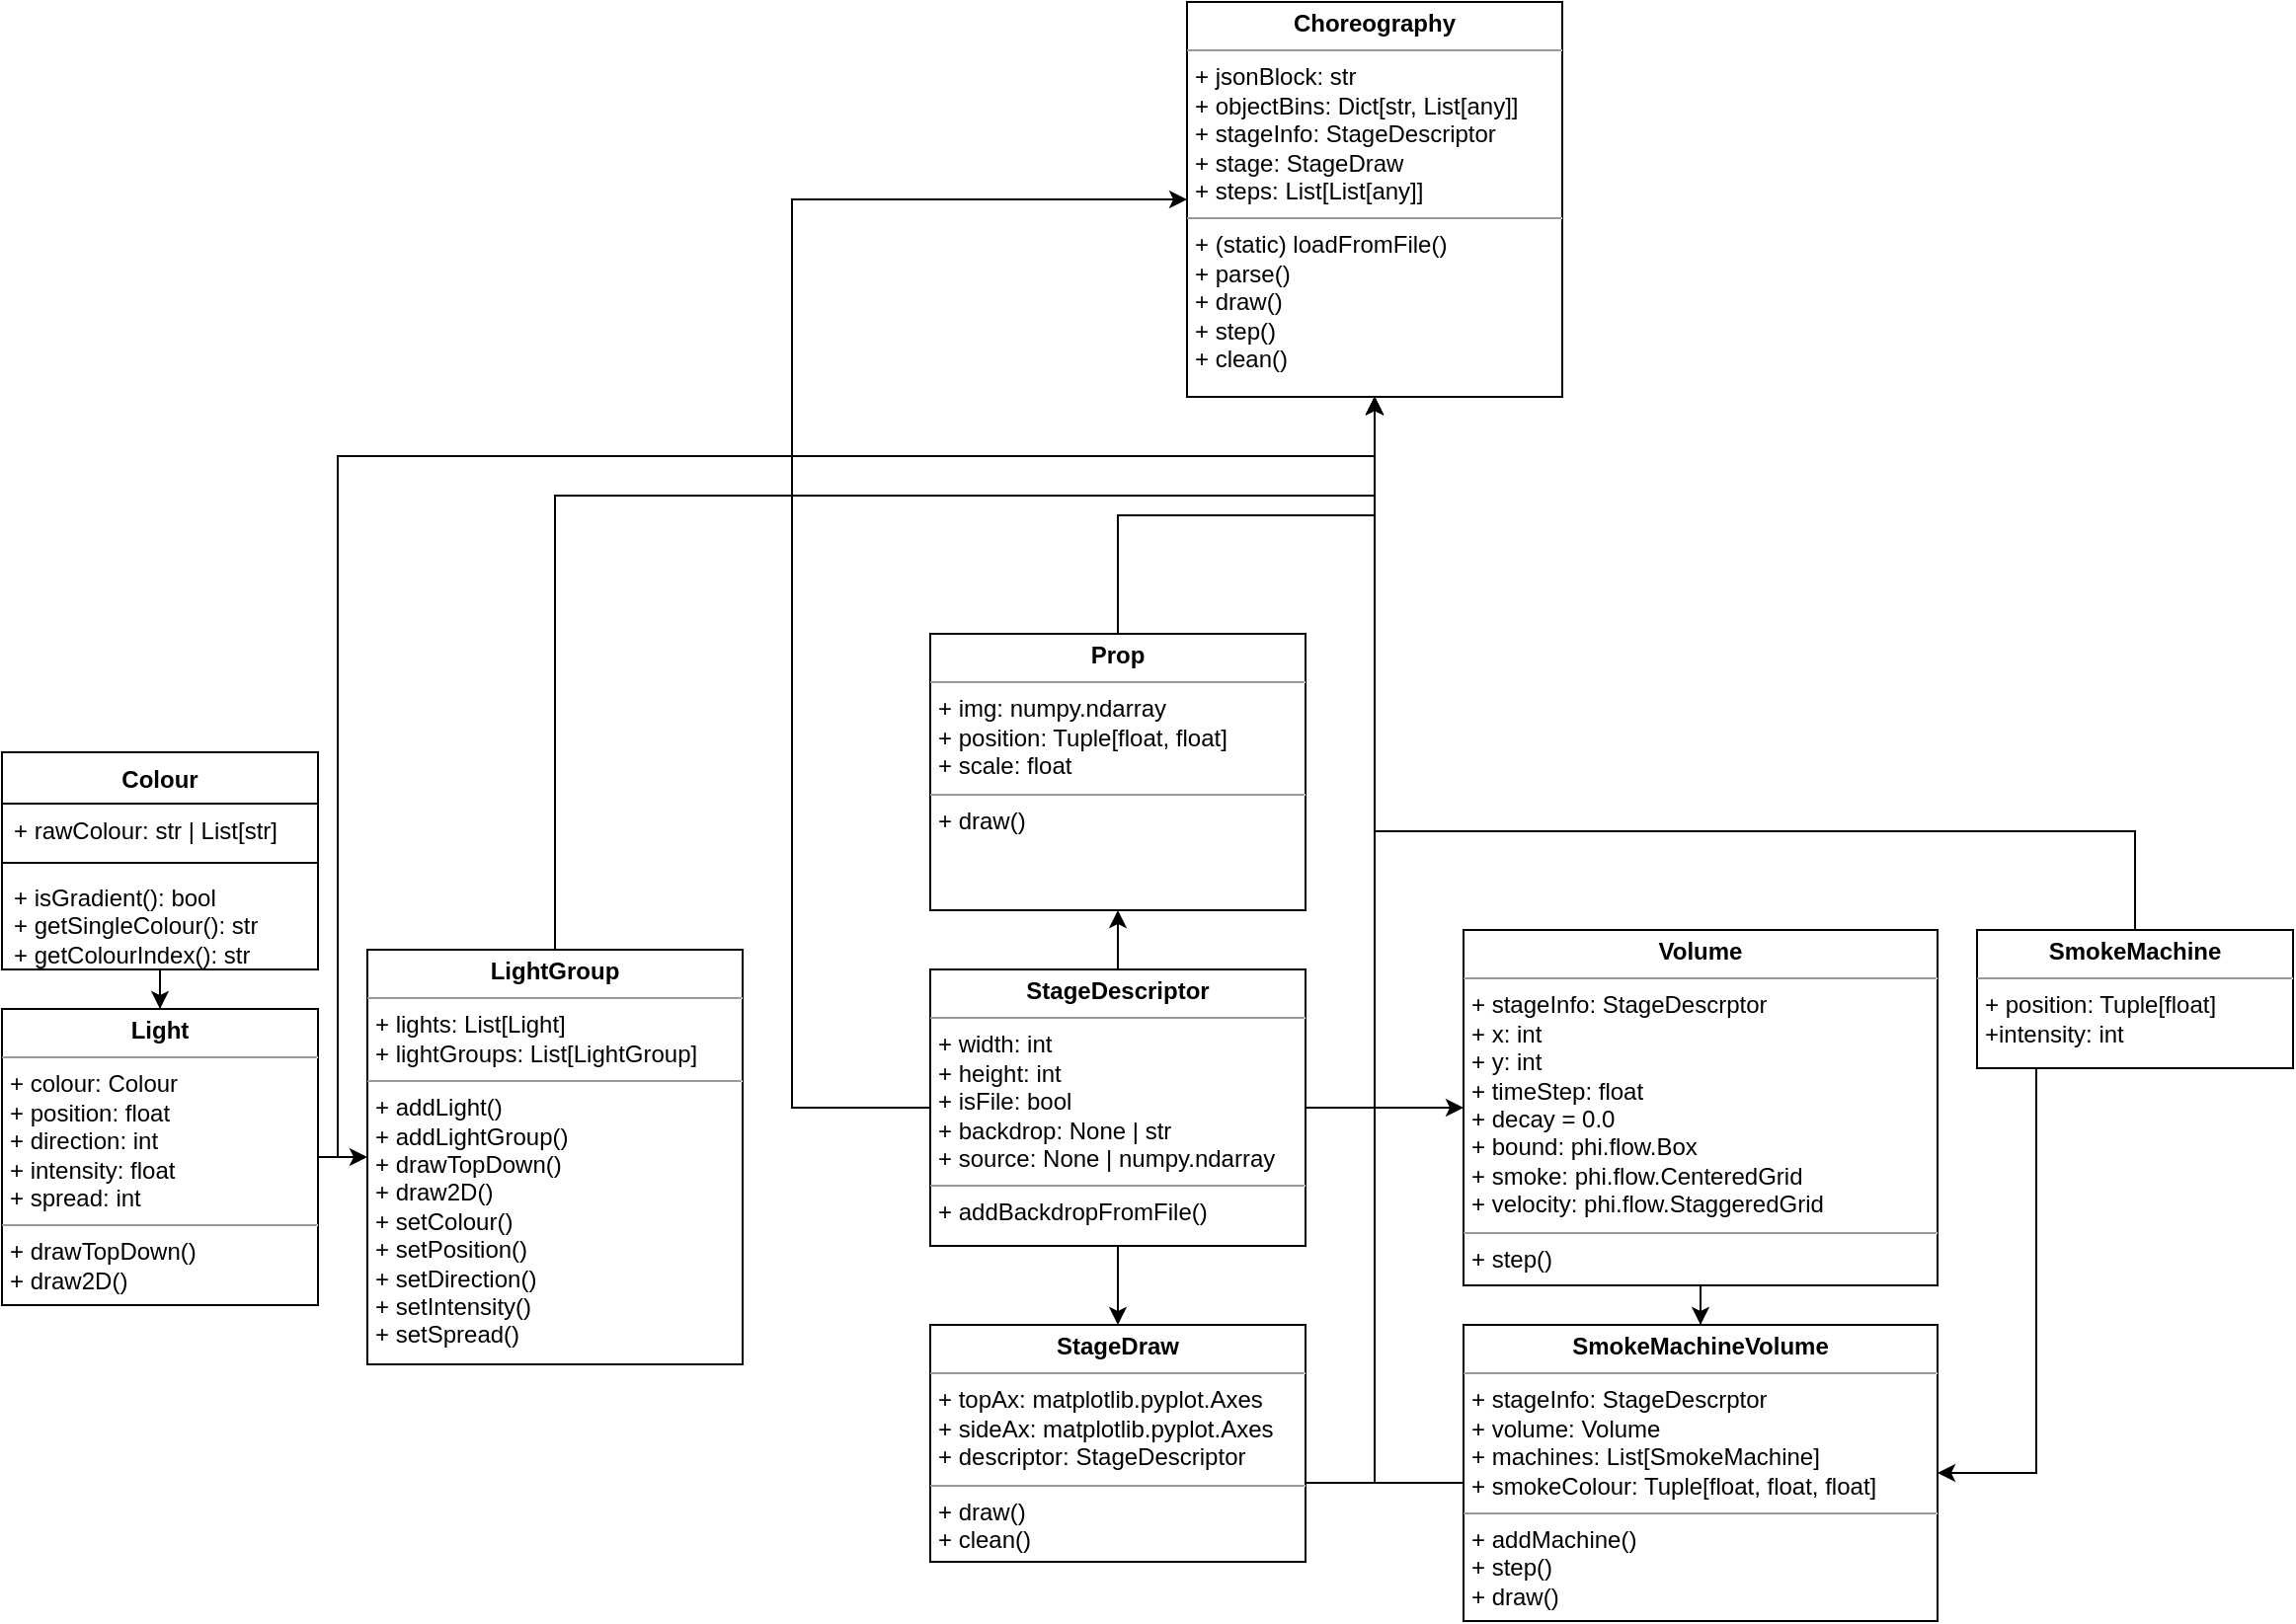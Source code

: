 <mxfile version="21.3.3" type="device">
  <diagram name="Page-1" id="c4acf3e9-155e-7222-9cf6-157b1a14988f">
    <mxGraphModel dx="2607" dy="2507" grid="1" gridSize="10" guides="1" tooltips="1" connect="1" arrows="1" fold="1" page="1" pageScale="1" pageWidth="850" pageHeight="1100" background="none" math="0" shadow="0">
      <root>
        <mxCell id="0" />
        <mxCell id="1" parent="0" />
        <mxCell id="K1zF7MAJVNIxJN-x9rCm-8" style="edgeStyle=orthogonalEdgeStyle;rounded=0;orthogonalLoop=1;jettySize=auto;html=1;" parent="1" source="K1zF7MAJVNIxJN-x9rCm-1" target="K1zF7MAJVNIxJN-x9rCm-7" edge="1">
          <mxGeometry relative="1" as="geometry" />
        </mxCell>
        <mxCell id="I7baxhqsoVmpaDf9ntU3-19" style="edgeStyle=orthogonalEdgeStyle;rounded=0;orthogonalLoop=1;jettySize=auto;html=1;" edge="1" parent="1" source="K1zF7MAJVNIxJN-x9rCm-1" target="I7baxhqsoVmpaDf9ntU3-12">
          <mxGeometry relative="1" as="geometry">
            <Array as="points">
              <mxPoint x="220" y="235" />
              <mxPoint x="220" y="-120" />
              <mxPoint x="745" y="-120" />
            </Array>
          </mxGeometry>
        </mxCell>
        <mxCell id="K1zF7MAJVNIxJN-x9rCm-1" value="&lt;p style=&quot;margin:0px;margin-top:4px;text-align:center;&quot;&gt;&lt;b&gt;Light&lt;br&gt;&lt;/b&gt;&lt;/p&gt;&lt;hr size=&quot;1&quot;&gt;&lt;p style=&quot;margin:0px;margin-left:4px;&quot;&gt;+ colour: Colour&lt;/p&gt;&lt;p style=&quot;margin:0px;margin-left:4px;&quot;&gt;+ position: float&lt;/p&gt;&lt;p style=&quot;margin:0px;margin-left:4px;&quot;&gt;+ direction: int&lt;/p&gt;&lt;p style=&quot;margin:0px;margin-left:4px;&quot;&gt;+ intensity: float&lt;/p&gt;&lt;p style=&quot;margin:0px;margin-left:4px;&quot;&gt;+ spread: int&lt;br&gt;&lt;/p&gt;&lt;hr size=&quot;1&quot;&gt;&lt;p style=&quot;margin:0px;margin-left:4px;&quot;&gt;+ drawTopDown()&lt;/p&gt;&lt;p style=&quot;margin:0px;margin-left:4px;&quot;&gt;+ draw2D()&lt;/p&gt;" style="verticalAlign=top;align=left;overflow=fill;fontSize=12;fontFamily=Helvetica;html=1;whiteSpace=wrap;" parent="1" vertex="1">
          <mxGeometry x="50" y="160" width="160" height="150" as="geometry" />
        </mxCell>
        <mxCell id="K1zF7MAJVNIxJN-x9rCm-6" style="edgeStyle=orthogonalEdgeStyle;rounded=0;orthogonalLoop=1;jettySize=auto;html=1;" parent="1" source="K1zF7MAJVNIxJN-x9rCm-2" target="K1zF7MAJVNIxJN-x9rCm-1" edge="1">
          <mxGeometry relative="1" as="geometry" />
        </mxCell>
        <mxCell id="K1zF7MAJVNIxJN-x9rCm-2" value="Colour" style="swimlane;fontStyle=1;align=center;verticalAlign=top;childLayout=stackLayout;horizontal=1;startSize=26;horizontalStack=0;resizeParent=1;resizeParentMax=0;resizeLast=0;collapsible=1;marginBottom=0;whiteSpace=wrap;html=1;" parent="1" vertex="1">
          <mxGeometry x="50" y="30" width="160" height="110" as="geometry" />
        </mxCell>
        <mxCell id="K1zF7MAJVNIxJN-x9rCm-3" value="+ rawColour: str | List[str]" style="text;strokeColor=none;fillColor=none;align=left;verticalAlign=top;spacingLeft=4;spacingRight=4;overflow=hidden;rotatable=0;points=[[0,0.5],[1,0.5]];portConstraint=eastwest;whiteSpace=wrap;html=1;" parent="K1zF7MAJVNIxJN-x9rCm-2" vertex="1">
          <mxGeometry y="26" width="160" height="26" as="geometry" />
        </mxCell>
        <mxCell id="K1zF7MAJVNIxJN-x9rCm-4" value="" style="line;strokeWidth=1;fillColor=none;align=left;verticalAlign=middle;spacingTop=-1;spacingLeft=3;spacingRight=3;rotatable=0;labelPosition=right;points=[];portConstraint=eastwest;strokeColor=inherit;" parent="K1zF7MAJVNIxJN-x9rCm-2" vertex="1">
          <mxGeometry y="52" width="160" height="8" as="geometry" />
        </mxCell>
        <mxCell id="K1zF7MAJVNIxJN-x9rCm-5" value="&lt;div&gt;+ isGradient(): bool&lt;/div&gt;&lt;div&gt;+ getSingleColour(): str&lt;br&gt;&lt;/div&gt;&lt;div&gt;+ getColourIndex(): str&lt;br&gt;&lt;/div&gt;" style="text;strokeColor=none;fillColor=none;align=left;verticalAlign=top;spacingLeft=4;spacingRight=4;overflow=hidden;rotatable=0;points=[[0,0.5],[1,0.5]];portConstraint=eastwest;whiteSpace=wrap;html=1;" parent="K1zF7MAJVNIxJN-x9rCm-2" vertex="1">
          <mxGeometry y="60" width="160" height="50" as="geometry" />
        </mxCell>
        <mxCell id="I7baxhqsoVmpaDf9ntU3-13" style="edgeStyle=orthogonalEdgeStyle;rounded=0;orthogonalLoop=1;jettySize=auto;html=1;" edge="1" parent="1" source="K1zF7MAJVNIxJN-x9rCm-7" target="I7baxhqsoVmpaDf9ntU3-12">
          <mxGeometry relative="1" as="geometry">
            <Array as="points">
              <mxPoint x="330" y="-100" />
              <mxPoint x="745" y="-100" />
            </Array>
          </mxGeometry>
        </mxCell>
        <mxCell id="K1zF7MAJVNIxJN-x9rCm-7" value="&lt;p style=&quot;margin:0px;margin-top:4px;text-align:center;&quot;&gt;&lt;b&gt;LightGroup&lt;/b&gt;&lt;br&gt;&lt;/p&gt;&lt;hr size=&quot;1&quot;&gt;&lt;p style=&quot;margin:0px;margin-left:4px;&quot;&gt;+ lights: List[Light]&lt;/p&gt;&lt;p style=&quot;margin:0px;margin-left:4px;&quot;&gt;+ lightGroups: List[LightGroup]&lt;br&gt;&lt;/p&gt;&lt;hr size=&quot;1&quot;&gt;&lt;p style=&quot;margin:0px;margin-left:4px;&quot;&gt;+ addLight()&lt;/p&gt;&lt;p style=&quot;margin:0px;margin-left:4px;&quot;&gt;+ addLightGroup()&lt;/p&gt;&lt;p style=&quot;margin:0px;margin-left:4px;&quot;&gt;+ drawTopDown()&lt;/p&gt;&lt;p style=&quot;margin:0px;margin-left:4px;&quot;&gt;+ draw2D()&lt;/p&gt;&lt;p style=&quot;margin:0px;margin-left:4px;&quot;&gt;+ setColour()&lt;/p&gt;&lt;p style=&quot;margin:0px;margin-left:4px;&quot;&gt;+ setPosition()&lt;/p&gt;&lt;p style=&quot;margin:0px;margin-left:4px;&quot;&gt;+ setDirection()&lt;/p&gt;&lt;p style=&quot;margin:0px;margin-left:4px;&quot;&gt;+ setIntensity()&lt;/p&gt;&lt;p style=&quot;margin:0px;margin-left:4px;&quot;&gt;+ setSpread()&lt;br&gt;&lt;/p&gt;" style="verticalAlign=top;align=left;overflow=fill;fontSize=12;fontFamily=Helvetica;html=1;whiteSpace=wrap;" parent="1" vertex="1">
          <mxGeometry x="235" y="130" width="190" height="210" as="geometry" />
        </mxCell>
        <mxCell id="I7baxhqsoVmpaDf9ntU3-9" style="edgeStyle=orthogonalEdgeStyle;rounded=0;orthogonalLoop=1;jettySize=auto;html=1;" edge="1" parent="1" source="I7baxhqsoVmpaDf9ntU3-1" target="I7baxhqsoVmpaDf9ntU3-7">
          <mxGeometry relative="1" as="geometry">
            <Array as="points">
              <mxPoint x="1080" y="345" />
              <mxPoint x="1080" y="415" />
            </Array>
          </mxGeometry>
        </mxCell>
        <mxCell id="I7baxhqsoVmpaDf9ntU3-18" style="edgeStyle=orthogonalEdgeStyle;rounded=0;orthogonalLoop=1;jettySize=auto;html=1;" edge="1" parent="1" source="I7baxhqsoVmpaDf9ntU3-1" target="I7baxhqsoVmpaDf9ntU3-12">
          <mxGeometry relative="1" as="geometry">
            <Array as="points">
              <mxPoint x="1130" y="70" />
              <mxPoint x="745" y="70" />
            </Array>
          </mxGeometry>
        </mxCell>
        <mxCell id="I7baxhqsoVmpaDf9ntU3-1" value="&lt;p style=&quot;margin:0px;margin-top:4px;text-align:center;&quot;&gt;&lt;b&gt;SmokeMachine&lt;br&gt;&lt;/b&gt;&lt;/p&gt;&lt;hr size=&quot;1&quot;&gt;&lt;p style=&quot;margin:0px;margin-left:4px;&quot;&gt;+ position: Tuple[float]&lt;br&gt;&lt;/p&gt;&lt;p style=&quot;margin:0px;margin-left:4px;&quot;&gt;+intensity: int&lt;br&gt;&lt;/p&gt;" style="verticalAlign=top;align=left;overflow=fill;fontSize=12;fontFamily=Helvetica;html=1;whiteSpace=wrap;" vertex="1" parent="1">
          <mxGeometry x="1050" y="120" width="160" height="70" as="geometry" />
        </mxCell>
        <mxCell id="I7baxhqsoVmpaDf9ntU3-4" style="edgeStyle=orthogonalEdgeStyle;rounded=0;orthogonalLoop=1;jettySize=auto;html=1;" edge="1" parent="1" source="I7baxhqsoVmpaDf9ntU3-2" target="I7baxhqsoVmpaDf9ntU3-3">
          <mxGeometry relative="1" as="geometry" />
        </mxCell>
        <mxCell id="I7baxhqsoVmpaDf9ntU3-6" style="edgeStyle=orthogonalEdgeStyle;rounded=0;orthogonalLoop=1;jettySize=auto;html=1;" edge="1" parent="1" source="I7baxhqsoVmpaDf9ntU3-2" target="I7baxhqsoVmpaDf9ntU3-5">
          <mxGeometry relative="1" as="geometry" />
        </mxCell>
        <mxCell id="I7baxhqsoVmpaDf9ntU3-11" style="edgeStyle=orthogonalEdgeStyle;rounded=0;orthogonalLoop=1;jettySize=auto;html=1;" edge="1" parent="1" source="I7baxhqsoVmpaDf9ntU3-2" target="I7baxhqsoVmpaDf9ntU3-10">
          <mxGeometry relative="1" as="geometry" />
        </mxCell>
        <mxCell id="I7baxhqsoVmpaDf9ntU3-20" style="edgeStyle=orthogonalEdgeStyle;rounded=0;orthogonalLoop=1;jettySize=auto;html=1;" edge="1" parent="1" source="I7baxhqsoVmpaDf9ntU3-2" target="I7baxhqsoVmpaDf9ntU3-12">
          <mxGeometry relative="1" as="geometry">
            <mxPoint x="450" y="-250" as="targetPoint" />
            <Array as="points">
              <mxPoint x="450" y="210" />
              <mxPoint x="450" y="-250" />
            </Array>
          </mxGeometry>
        </mxCell>
        <mxCell id="I7baxhqsoVmpaDf9ntU3-2" value="&lt;p style=&quot;margin:0px;margin-top:4px;text-align:center;&quot;&gt;&lt;b&gt;StageDescriptor&lt;br&gt;&lt;/b&gt;&lt;/p&gt;&lt;hr size=&quot;1&quot;&gt;&lt;p style=&quot;margin:0px;margin-left:4px;&quot;&gt;+ width: int&lt;/p&gt;&lt;p style=&quot;margin:0px;margin-left:4px;&quot;&gt;+ height: int&lt;/p&gt;&lt;p style=&quot;margin:0px;margin-left:4px;&quot;&gt;+ isFile: bool&lt;/p&gt;&lt;p style=&quot;margin:0px;margin-left:4px;&quot;&gt;+ backdrop: None | str&lt;/p&gt;&lt;p style=&quot;margin:0px;margin-left:4px;&quot;&gt;+ source: None | numpy.ndarray&lt;br&gt;&lt;/p&gt;&lt;hr size=&quot;1&quot;&gt;&lt;p style=&quot;margin:0px;margin-left:4px;&quot;&gt;+ addBackdropFromFile()&lt;/p&gt;" style="verticalAlign=top;align=left;overflow=fill;fontSize=12;fontFamily=Helvetica;html=1;whiteSpace=wrap;" vertex="1" parent="1">
          <mxGeometry x="520" y="140" width="190" height="140" as="geometry" />
        </mxCell>
        <mxCell id="I7baxhqsoVmpaDf9ntU3-15" style="edgeStyle=orthogonalEdgeStyle;rounded=0;orthogonalLoop=1;jettySize=auto;html=1;" edge="1" parent="1" source="I7baxhqsoVmpaDf9ntU3-3" target="I7baxhqsoVmpaDf9ntU3-12">
          <mxGeometry relative="1" as="geometry">
            <Array as="points">
              <mxPoint x="745" y="400" />
            </Array>
          </mxGeometry>
        </mxCell>
        <mxCell id="I7baxhqsoVmpaDf9ntU3-3" value="&lt;p style=&quot;margin:0px;margin-top:4px;text-align:center;&quot;&gt;&lt;b&gt;StageDraw&lt;br&gt;&lt;/b&gt;&lt;/p&gt;&lt;hr size=&quot;1&quot;&gt;&lt;p style=&quot;margin:0px;margin-left:4px;&quot;&gt;+ topAx: matplotlib.pyplot.Axes&lt;/p&gt;&lt;p style=&quot;margin:0px;margin-left:4px;&quot;&gt;+ sideAx: matplotlib.pyplot.Axes&lt;/p&gt;&lt;p style=&quot;margin:0px;margin-left:4px;&quot;&gt;+ descriptor: StageDescriptor&lt;br&gt;&lt;/p&gt;&lt;hr size=&quot;1&quot;&gt;&lt;p style=&quot;margin:0px;margin-left:4px;&quot;&gt;+ draw()&lt;/p&gt;&lt;p style=&quot;margin:0px;margin-left:4px;&quot;&gt;+ clean()&lt;br&gt;&lt;/p&gt;" style="verticalAlign=top;align=left;overflow=fill;fontSize=12;fontFamily=Helvetica;html=1;whiteSpace=wrap;" vertex="1" parent="1">
          <mxGeometry x="520" y="320" width="190" height="120" as="geometry" />
        </mxCell>
        <mxCell id="I7baxhqsoVmpaDf9ntU3-8" style="edgeStyle=orthogonalEdgeStyle;rounded=0;orthogonalLoop=1;jettySize=auto;html=1;" edge="1" parent="1" source="I7baxhqsoVmpaDf9ntU3-5" target="I7baxhqsoVmpaDf9ntU3-7">
          <mxGeometry relative="1" as="geometry" />
        </mxCell>
        <mxCell id="I7baxhqsoVmpaDf9ntU3-5" value="&lt;p style=&quot;margin:0px;margin-top:4px;text-align:center;&quot;&gt;&lt;b&gt;Volume&lt;br&gt;&lt;/b&gt;&lt;/p&gt;&lt;hr size=&quot;1&quot;&gt;&lt;p style=&quot;margin:0px;margin-left:4px;&quot;&gt;+ stageInfo: StageDescrptor&lt;/p&gt;&lt;p style=&quot;margin:0px;margin-left:4px;&quot;&gt;+ x: int&lt;/p&gt;&lt;p style=&quot;margin:0px;margin-left:4px;&quot;&gt;+ y: int&lt;/p&gt;&lt;p style=&quot;margin:0px;margin-left:4px;&quot;&gt;+ timeStep: float&lt;/p&gt;&lt;p style=&quot;margin:0px;margin-left:4px;&quot;&gt;+ decay = 0.0&lt;/p&gt;&lt;p style=&quot;margin:0px;margin-left:4px;&quot;&gt;+ bound: phi.flow.Box&lt;/p&gt;&lt;p style=&quot;margin:0px;margin-left:4px;&quot;&gt;+ smoke: phi.flow.CenteredGrid&lt;/p&gt;&lt;p style=&quot;margin:0px;margin-left:4px;&quot;&gt;+ velocity: phi.flow.StaggeredGrid&lt;br&gt;&lt;/p&gt;&lt;hr size=&quot;1&quot;&gt;&lt;p style=&quot;margin:0px;margin-left:4px;&quot;&gt;+ step()&lt;br&gt;&lt;/p&gt;" style="verticalAlign=top;align=left;overflow=fill;fontSize=12;fontFamily=Helvetica;html=1;whiteSpace=wrap;" vertex="1" parent="1">
          <mxGeometry x="790" y="120" width="240" height="180" as="geometry" />
        </mxCell>
        <mxCell id="I7baxhqsoVmpaDf9ntU3-16" style="edgeStyle=orthogonalEdgeStyle;rounded=0;orthogonalLoop=1;jettySize=auto;html=1;" edge="1" parent="1" source="I7baxhqsoVmpaDf9ntU3-7" target="I7baxhqsoVmpaDf9ntU3-12">
          <mxGeometry relative="1" as="geometry">
            <Array as="points">
              <mxPoint x="745" y="400" />
            </Array>
          </mxGeometry>
        </mxCell>
        <mxCell id="I7baxhqsoVmpaDf9ntU3-7" value="&lt;p style=&quot;margin:0px;margin-top:4px;text-align:center;&quot;&gt;&lt;b&gt;SmokeMachineVolume&lt;br&gt;&lt;/b&gt;&lt;/p&gt;&lt;hr size=&quot;1&quot;&gt;&lt;p style=&quot;margin:0px;margin-left:4px;&quot;&gt;+ stageInfo: StageDescrptor&lt;/p&gt;&lt;p style=&quot;margin:0px;margin-left:4px;&quot;&gt;+ volume: Volume&lt;/p&gt;&lt;p style=&quot;margin:0px;margin-left:4px;&quot;&gt;+ machines: List[SmokeMachine]&lt;/p&gt;&lt;p style=&quot;margin:0px;margin-left:4px;&quot;&gt;+ smokeColour: Tuple[float, float, float]&lt;br&gt;&lt;/p&gt;&lt;hr size=&quot;1&quot;&gt;&lt;p style=&quot;margin:0px;margin-left:4px;&quot;&gt;+ addMachine()&lt;/p&gt;&lt;p style=&quot;margin:0px;margin-left:4px;&quot;&gt;+ step()&lt;/p&gt;&lt;p style=&quot;margin:0px;margin-left:4px;&quot;&gt;+ draw()&lt;/p&gt;&lt;p style=&quot;margin:0px;margin-left:4px;&quot;&gt;&lt;br&gt;&lt;/p&gt;" style="verticalAlign=top;align=left;overflow=fill;fontSize=12;fontFamily=Helvetica;html=1;whiteSpace=wrap;" vertex="1" parent="1">
          <mxGeometry x="790" y="320" width="240" height="150" as="geometry" />
        </mxCell>
        <mxCell id="I7baxhqsoVmpaDf9ntU3-17" style="edgeStyle=orthogonalEdgeStyle;rounded=0;orthogonalLoop=1;jettySize=auto;html=1;" edge="1" parent="1" source="I7baxhqsoVmpaDf9ntU3-10" target="I7baxhqsoVmpaDf9ntU3-12">
          <mxGeometry relative="1" as="geometry" />
        </mxCell>
        <mxCell id="I7baxhqsoVmpaDf9ntU3-10" value="&lt;p style=&quot;margin:0px;margin-top:4px;text-align:center;&quot;&gt;&lt;b&gt;Prop&lt;br&gt;&lt;/b&gt;&lt;/p&gt;&lt;hr size=&quot;1&quot;&gt;&lt;p style=&quot;margin:0px;margin-left:4px;&quot;&gt;+ img: numpy.ndarray&lt;/p&gt;&lt;p style=&quot;margin:0px;margin-left:4px;&quot;&gt;+ position: Tuple[float, float]&lt;/p&gt;&lt;p style=&quot;margin:0px;margin-left:4px;&quot;&gt;+ scale: float&lt;br&gt;&lt;/p&gt;&lt;hr size=&quot;1&quot;&gt;&lt;p style=&quot;margin:0px;margin-left:4px;&quot;&gt;+ draw()&lt;/p&gt;" style="verticalAlign=top;align=left;overflow=fill;fontSize=12;fontFamily=Helvetica;html=1;whiteSpace=wrap;" vertex="1" parent="1">
          <mxGeometry x="520" y="-30" width="190" height="140" as="geometry" />
        </mxCell>
        <mxCell id="I7baxhqsoVmpaDf9ntU3-12" value="&lt;p style=&quot;margin:0px;margin-top:4px;text-align:center;&quot;&gt;&lt;b&gt;Choreography&lt;/b&gt;&lt;br&gt;&lt;/p&gt;&lt;hr size=&quot;1&quot;&gt;&lt;p style=&quot;margin:0px;margin-left:4px;&quot;&gt;+ jsonBlock: str&lt;br&gt;&lt;/p&gt;&lt;p style=&quot;margin:0px;margin-left:4px;&quot;&gt;+ objectBins: Dict[str, List[any]]&lt;/p&gt;&lt;p style=&quot;margin:0px;margin-left:4px;&quot;&gt;+ stageInfo: StageDescriptor&lt;/p&gt;&lt;p style=&quot;margin:0px;margin-left:4px;&quot;&gt;+ stage: StageDraw&lt;/p&gt;&lt;p style=&quot;margin:0px;margin-left:4px;&quot;&gt;+ steps: List[List[any]]&lt;br&gt;&lt;/p&gt;&lt;hr size=&quot;1&quot;&gt;&lt;p style=&quot;margin:0px;margin-left:4px;&quot;&gt;+ (static) loadFromFile()&lt;/p&gt;&lt;p style=&quot;margin:0px;margin-left:4px;&quot;&gt;+ parse()&lt;/p&gt;&lt;p style=&quot;margin:0px;margin-left:4px;&quot;&gt;+ draw()&lt;/p&gt;&lt;p style=&quot;margin:0px;margin-left:4px;&quot;&gt;+ step()&lt;/p&gt;&lt;p style=&quot;margin:0px;margin-left:4px;&quot;&gt;+ clean()&lt;br&gt;&lt;/p&gt;" style="verticalAlign=top;align=left;overflow=fill;fontSize=12;fontFamily=Helvetica;html=1;whiteSpace=wrap;" vertex="1" parent="1">
          <mxGeometry x="650" y="-350" width="190" height="200" as="geometry" />
        </mxCell>
      </root>
    </mxGraphModel>
  </diagram>
</mxfile>

